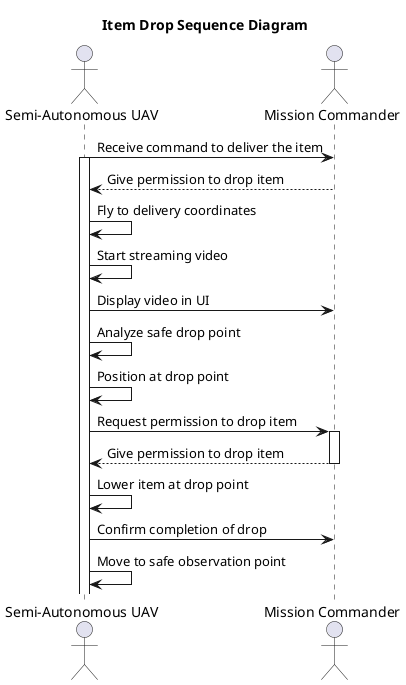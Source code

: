 @startuml
title Item Drop Sequence Diagram

actor "Semi-Autonomous UAV" as UAV
actor "Mission Commander" as Commander

UAV -> Commander: Receive command to deliver the item
activate UAV
Commander --> UAV: Give permission to drop item
UAV -> UAV: Fly to delivery coordinates
UAV -> UAV: Start streaming video
UAV -> Commander: Display video in UI
UAV -> UAV: Analyze safe drop point
UAV -> UAV: Position at drop point
UAV -> Commander: Request permission to drop item
activate Commander
Commander --> UAV: Give permission to drop item
deactivate Commander
UAV -> UAV: Lower item at drop point
UAV -> Commander: Confirm completion of drop
UAV -> UAV: Move to safe observation point
@enduml
